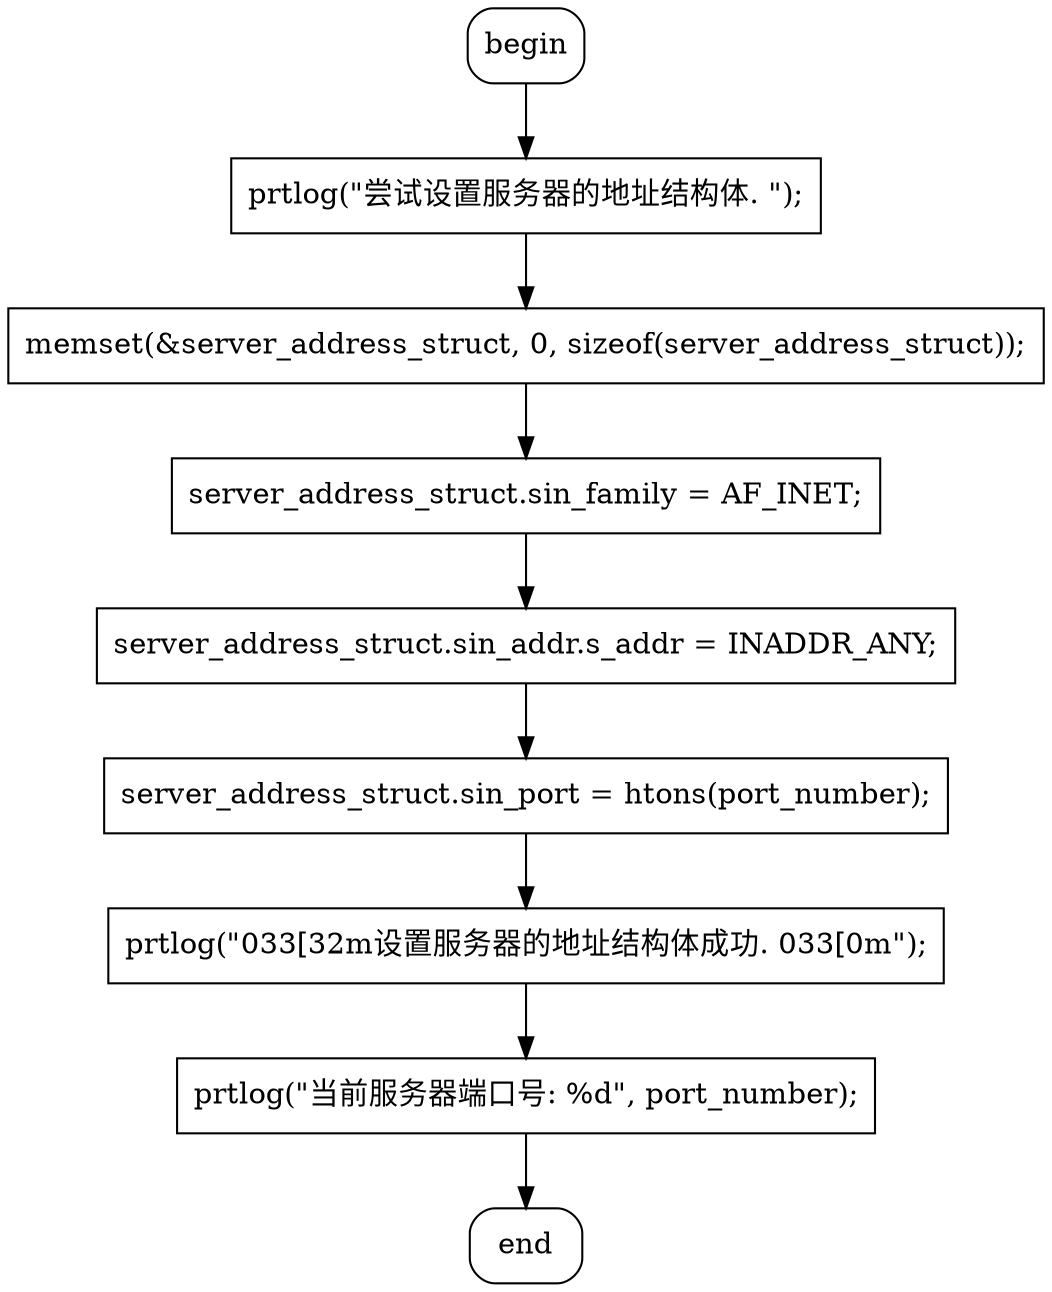 digraph {
graph [splines=polyline];
D0 [shape=box, style=rounded, label="begin"];
{rank = sink; D1 [shape=box, style=rounded, label="end"];}
D4 [shape=box, label="prtlog(\"尝试设置服务器的地址结构体. \");"];
D6 [shape=box, label="memset(&server_address_struct, 0, sizeof(server_address_struct));"];
D8 [shape=box, label="server_address_struct.sin_family = AF_INET;"];
D10 [shape=box, label="server_address_struct.sin_addr.s_addr = INADDR_ANY;"];
D12 [shape=box, label="server_address_struct.sin_port = htons(port_number);"];
D14 [shape=box, label="prtlog(\"\033[32m设置服务器的地址结构体成功. \033[0m\");"];
D16 [shape=box, label="prtlog(\"当前服务器端口号: %d\", port_number);"];
D4 -> D6;
D6 -> D8;
D8 -> D10;
D10 -> D12;
D12 -> D14;
D14 -> D16;
D16 -> D1;
D0 -> D4;
}
